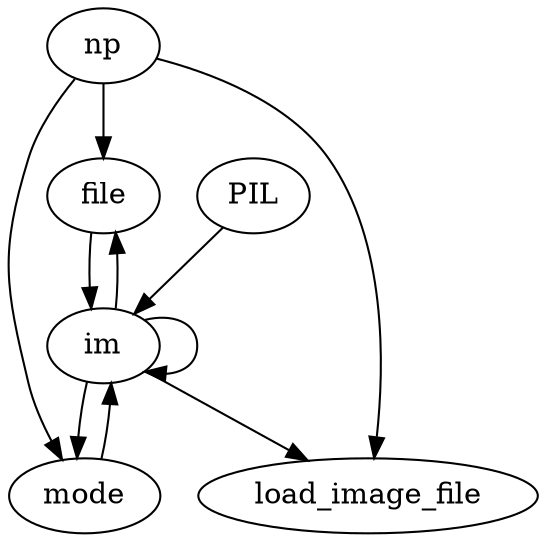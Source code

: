 strict digraph {file->im
PIL->im
mode->im
im->im
np->file
im->file
np->mode
im->mode
np->load_image_file
im->load_image_file
file->im
PIL->im
mode->im
im->im
}